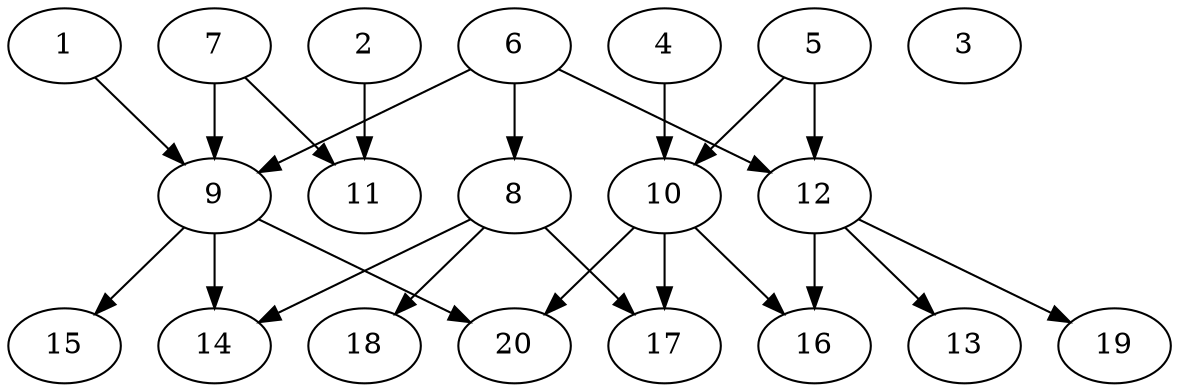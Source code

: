 // DAG automatically generated by daggen at Sat Jul 27 15:38:39 2019
// ./daggen --dot -n 20 --ccr 0.4 --fat 0.7 --regular 0.5 --density 0.4 --mindata 5242880 --maxdata 52428800 
digraph G {
  1 [size="130252800", alpha="0.15", expect_size="52101120"] 
  1 -> 9 [size ="52101120"]
  2 [size="122775040", alpha="0.08", expect_size="49110016"] 
  2 -> 11 [size ="49110016"]
  3 [size="45798400", alpha="0.05", expect_size="18319360"] 
  4 [size="130009600", alpha="0.08", expect_size="52003840"] 
  4 -> 10 [size ="52003840"]
  5 [size="31234560", alpha="0.14", expect_size="12493824"] 
  5 -> 10 [size ="12493824"]
  5 -> 12 [size ="12493824"]
  6 [size="61562880", alpha="0.00", expect_size="24625152"] 
  6 -> 8 [size ="24625152"]
  6 -> 9 [size ="24625152"]
  6 -> 12 [size ="24625152"]
  7 [size="69104640", alpha="0.06", expect_size="27641856"] 
  7 -> 9 [size ="27641856"]
  7 -> 11 [size ="27641856"]
  8 [size="60853760", alpha="0.18", expect_size="24341504"] 
  8 -> 14 [size ="24341504"]
  8 -> 17 [size ="24341504"]
  8 -> 18 [size ="24341504"]
  9 [size="114370560", alpha="0.07", expect_size="45748224"] 
  9 -> 14 [size ="45748224"]
  9 -> 15 [size ="45748224"]
  9 -> 20 [size ="45748224"]
  10 [size="46110720", alpha="0.12", expect_size="18444288"] 
  10 -> 16 [size ="18444288"]
  10 -> 17 [size ="18444288"]
  10 -> 20 [size ="18444288"]
  11 [size="19783680", alpha="0.01", expect_size="7913472"] 
  12 [size="108812800", alpha="0.03", expect_size="43525120"] 
  12 -> 13 [size ="43525120"]
  12 -> 16 [size ="43525120"]
  12 -> 19 [size ="43525120"]
  13 [size="39956480", alpha="0.15", expect_size="15982592"] 
  14 [size="67514880", alpha="0.15", expect_size="27005952"] 
  15 [size="116346880", alpha="0.01", expect_size="46538752"] 
  16 [size="81546240", alpha="0.04", expect_size="32618496"] 
  17 [size="84270080", alpha="0.10", expect_size="33708032"] 
  18 [size="120220160", alpha="0.07", expect_size="48088064"] 
  19 [size="109452800", alpha="0.04", expect_size="43781120"] 
  20 [size="34762240", alpha="0.09", expect_size="13904896"] 
}
